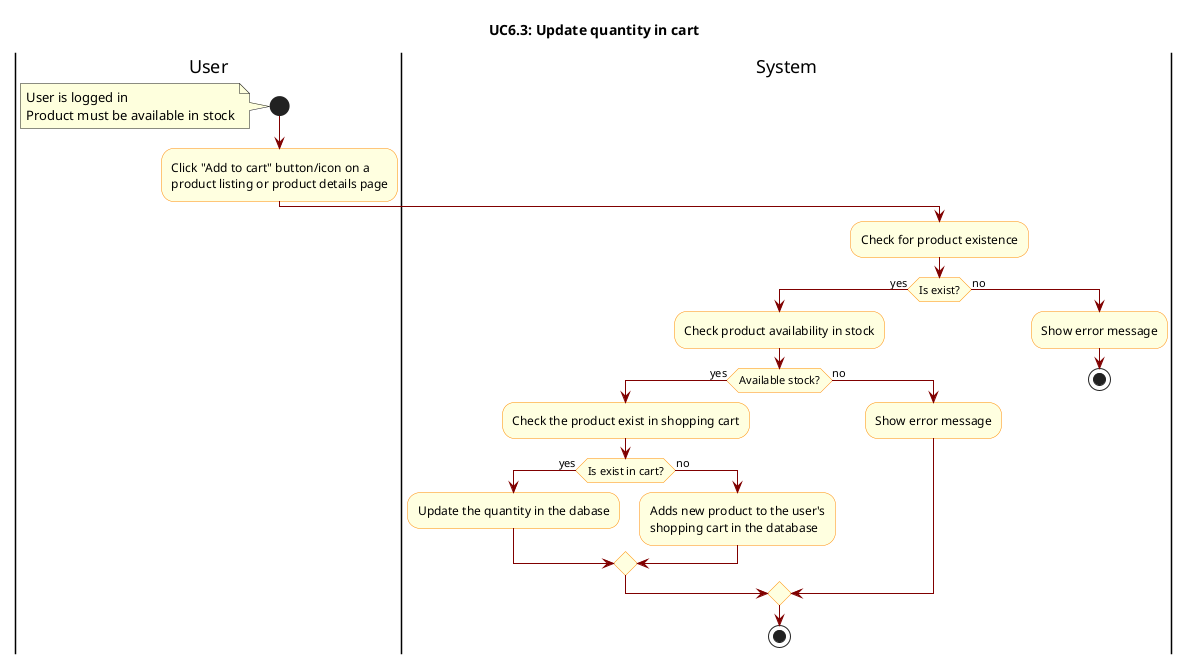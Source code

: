 @startuml

skinparam ActivityBackgroundColor LightYellow
skinparam ActivityBorderColor DarkOrange
skinparam ArrowColor Maroon

title UC6.3: Update quantity in cart

|User|
start
note left
    User is logged in
    Product must be available in stock
end note

|User|
:Click "Add to cart" button/icon on a 
product listing or product details page;

|System|
:Check for product existence;

if(Is exist?) then (yes)
    :Check product availability in stock;
    if(Available stock?) then(yes)
        :Check the product exist in shopping cart;
        if(Is exist in cart?) then(yes)
            :Update the quantity in the dabase;
        else(no)
            :Adds new product to the user's 
            shopping cart in the database;
        endif
    else(no)
        :Show error message;
    endif
    stop
else(no)
    :Show error message;
    stop
endif


@enduml
